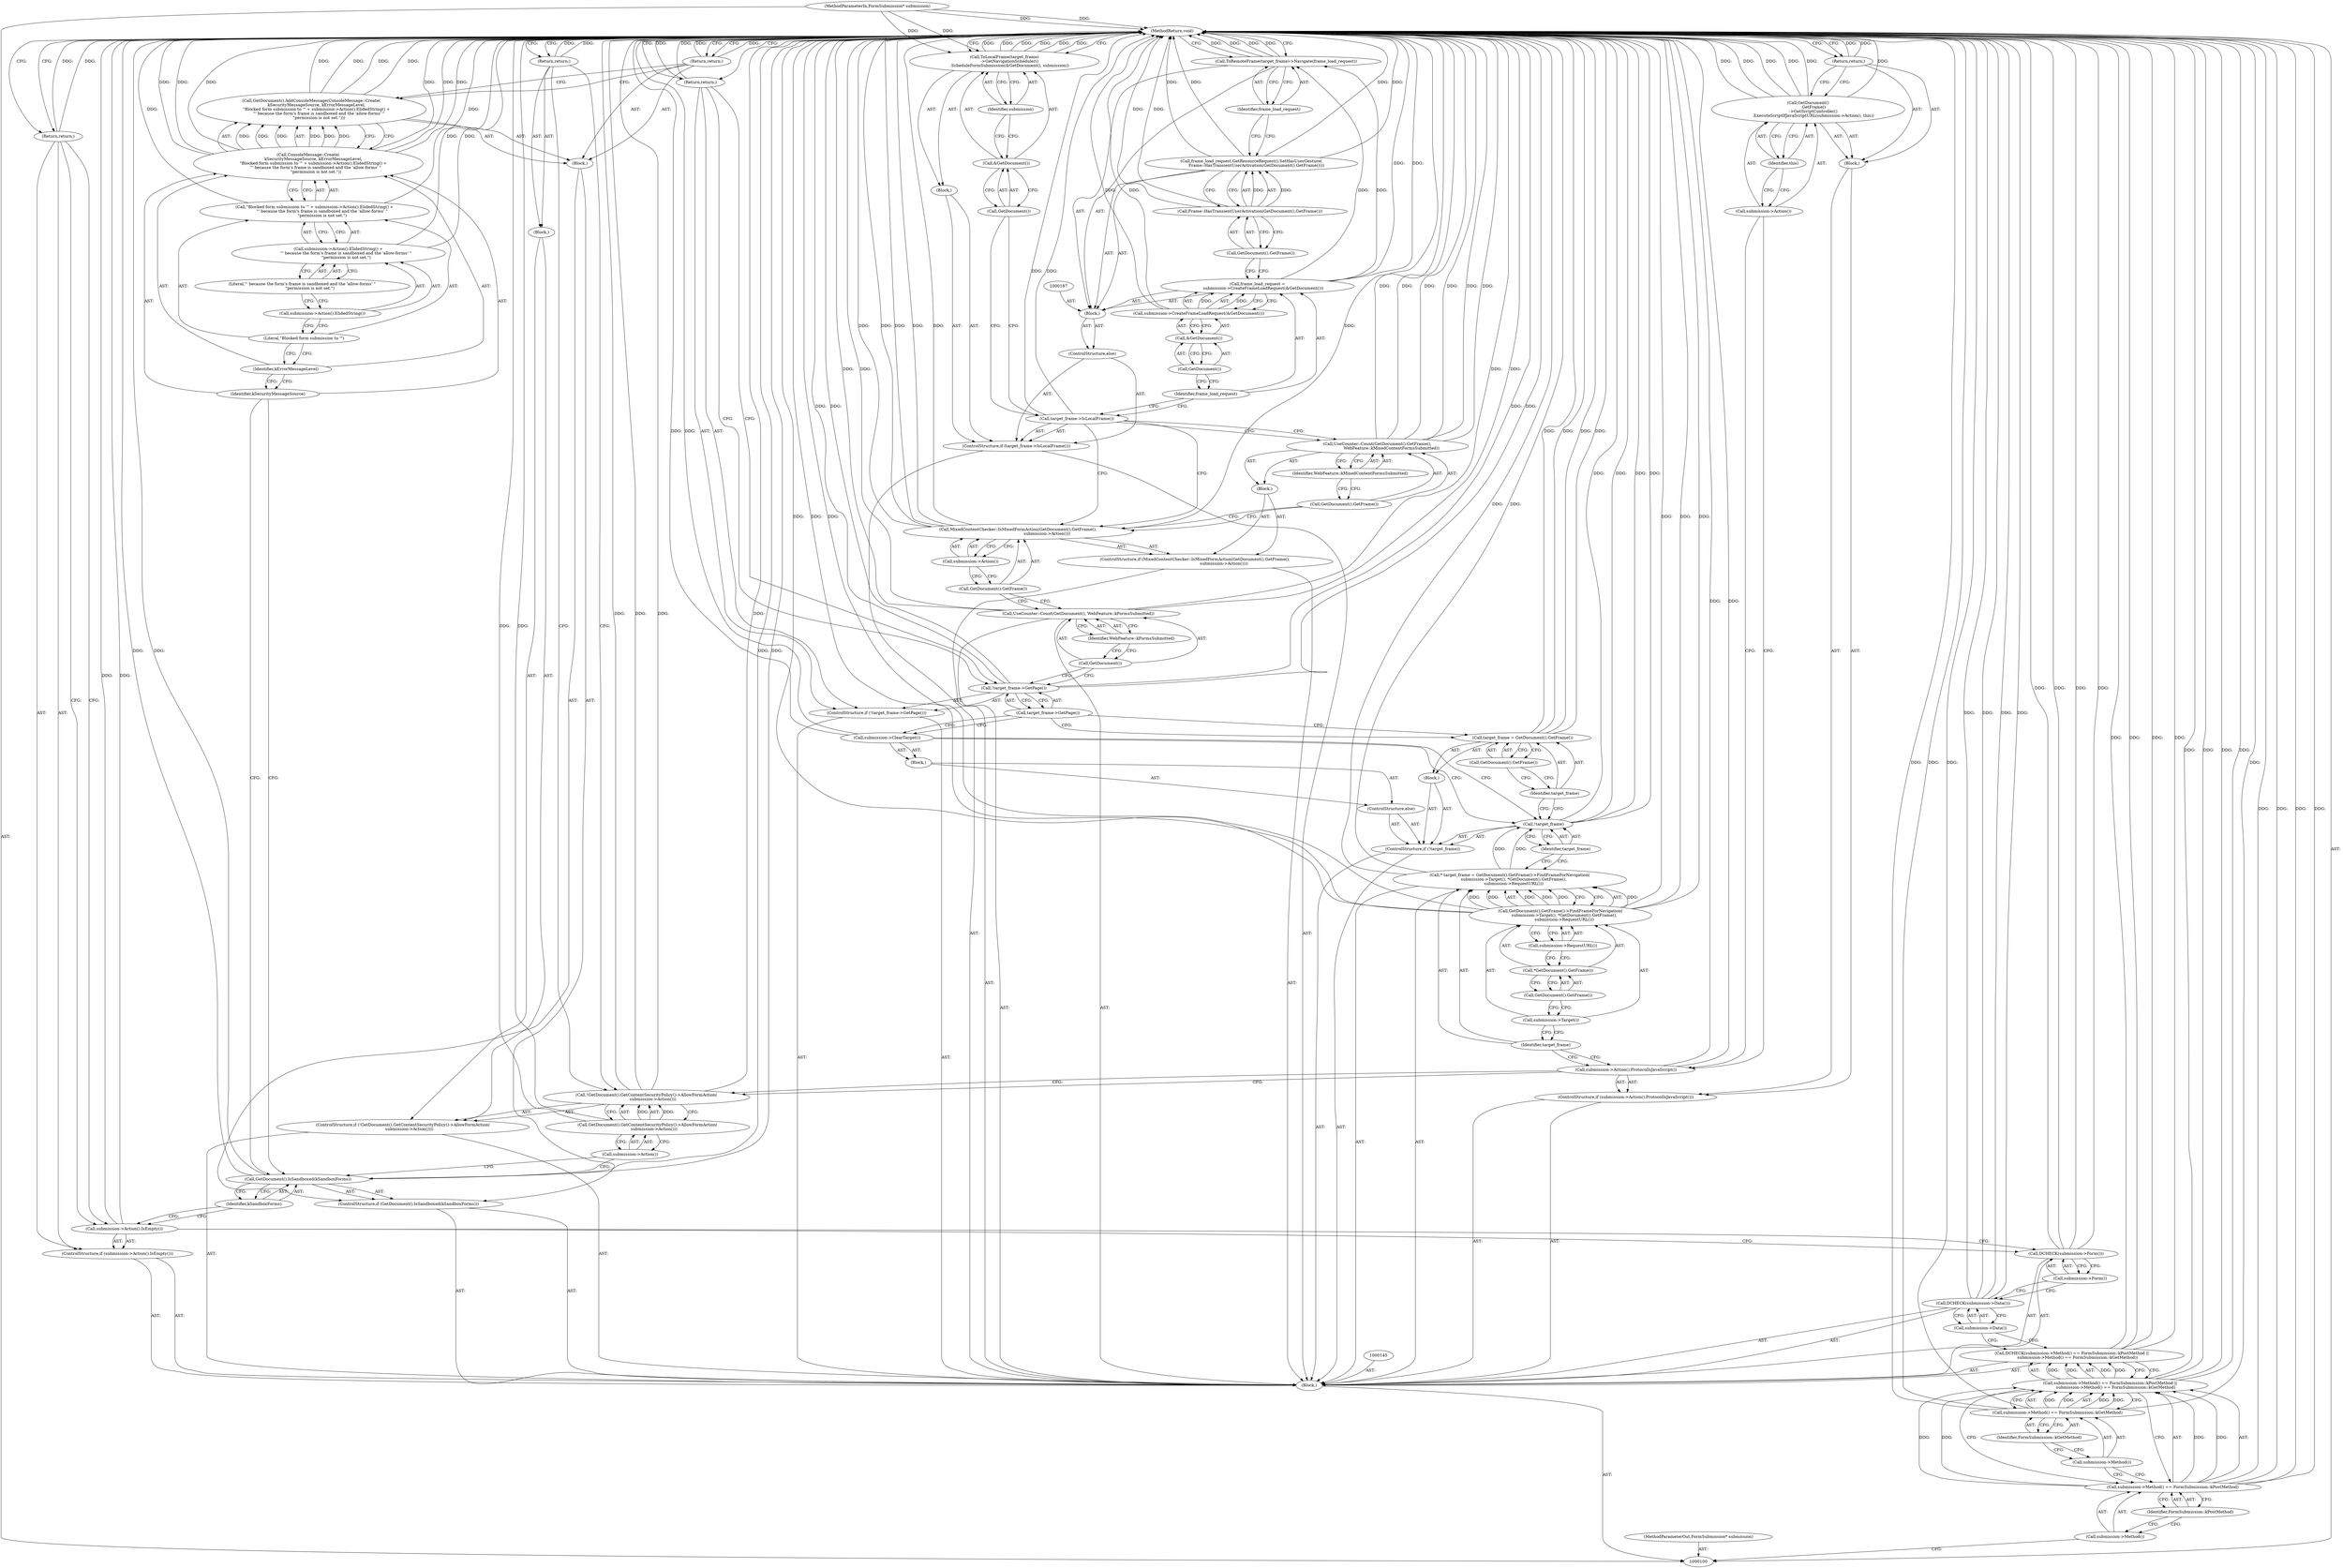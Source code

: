 digraph "0_Chrome_88fcb3a6899d77b64195423333ad81a00803f997_0" {
"1000198" [label="(MethodReturn,void)"];
"1000101" [label="(MethodParameterIn,FormSubmission* submission)"];
"1000344" [label="(MethodParameterOut,FormSubmission* submission)"];
"1000102" [label="(Block,)"];
"1000125" [label="(Identifier,kErrorMessageLevel)"];
"1000124" [label="(Identifier,kSecurityMessageSource)"];
"1000128" [label="(Call,submission->Action().ElidedString() +\n            \"' because the form's frame is sandboxed and the 'allow-forms' \"\n            \"permission is not set.\")"];
"1000129" [label="(Call,submission->Action().ElidedString())"];
"1000126" [label="(Call,\"Blocked form submission to '\" + submission->Action().ElidedString() +\n            \"' because the form's frame is sandboxed and the 'allow-forms' \"\n            \"permission is not set.\")"];
"1000127" [label="(Literal,\"Blocked form submission to '\")"];
"1000130" [label="(Literal,\"' because the form's frame is sandboxed and the 'allow-forms' \"\n            \"permission is not set.\")"];
"1000131" [label="(Return,return;)"];
"1000132" [label="(ControlStructure,if (!GetDocument().GetContentSecurityPolicy()->AllowFormAction(\n          submission->Action())))"];
"1000133" [label="(Call,!GetDocument().GetContentSecurityPolicy()->AllowFormAction(\n          submission->Action()))"];
"1000134" [label="(Call,GetDocument().GetContentSecurityPolicy()->AllowFormAction(\n          submission->Action()))"];
"1000135" [label="(Call,submission->Action())"];
"1000136" [label="(Block,)"];
"1000137" [label="(Return,return;)"];
"1000103" [label="(Call,DCHECK(submission->Method() == FormSubmission::kPostMethod ||\n         submission->Method() == FormSubmission::kGetMethod))"];
"1000107" [label="(Identifier,FormSubmission::kPostMethod)"];
"1000104" [label="(Call,submission->Method() == FormSubmission::kPostMethod ||\n         submission->Method() == FormSubmission::kGetMethod)"];
"1000105" [label="(Call,submission->Method() == FormSubmission::kPostMethod)"];
"1000106" [label="(Call,submission->Method())"];
"1000138" [label="(ControlStructure,if (submission->Action().ProtocolIsJavaScript()))"];
"1000140" [label="(Block,)"];
"1000139" [label="(Call,submission->Action().ProtocolIsJavaScript())"];
"1000141" [label="(Call,GetDocument()\n        .GetFrame()\n        ->GetScriptController()\n        .ExecuteScriptIfJavaScriptURL(submission->Action(), this))"];
"1000142" [label="(Call,submission->Action())"];
"1000143" [label="(Identifier,this)"];
"1000144" [label="(Return,return;)"];
"1000110" [label="(Identifier,FormSubmission::kGetMethod)"];
"1000108" [label="(Call,submission->Method() == FormSubmission::kGetMethod)"];
"1000109" [label="(Call,submission->Method())"];
"1000148" [label="(Call,GetDocument().GetFrame()->FindFrameForNavigation(\n      submission->Target(), *GetDocument().GetFrame(),\n      submission->RequestURL()))"];
"1000146" [label="(Call,* target_frame = GetDocument().GetFrame()->FindFrameForNavigation(\n      submission->Target(), *GetDocument().GetFrame(),\n      submission->RequestURL()))"];
"1000147" [label="(Identifier,target_frame)"];
"1000150" [label="(Call,*GetDocument().GetFrame())"];
"1000151" [label="(Call,GetDocument().GetFrame())"];
"1000149" [label="(Call,submission->Target())"];
"1000152" [label="(Call,submission->RequestURL())"];
"1000153" [label="(ControlStructure,if (!target_frame))"];
"1000156" [label="(Block,)"];
"1000154" [label="(Call,!target_frame)"];
"1000155" [label="(Identifier,target_frame)"];
"1000159" [label="(Call,GetDocument().GetFrame())"];
"1000157" [label="(Call,target_frame = GetDocument().GetFrame())"];
"1000158" [label="(Identifier,target_frame)"];
"1000160" [label="(ControlStructure,else)"];
"1000161" [label="(Block,)"];
"1000162" [label="(Call,submission->ClearTarget())"];
"1000163" [label="(ControlStructure,if (!target_frame->GetPage()))"];
"1000164" [label="(Call,!target_frame->GetPage())"];
"1000165" [label="(Call,target_frame->GetPage())"];
"1000166" [label="(Return,return;)"];
"1000111" [label="(Call,DCHECK(submission->Data()))"];
"1000112" [label="(Call,submission->Data())"];
"1000167" [label="(Call,UseCounter::Count(GetDocument(), WebFeature::kFormsSubmitted))"];
"1000168" [label="(Call,GetDocument())"];
"1000169" [label="(Identifier,WebFeature::kFormsSubmitted)"];
"1000170" [label="(ControlStructure,if (MixedContentChecker::IsMixedFormAction(GetDocument().GetFrame(),\n                                             submission->Action())))"];
"1000172" [label="(Call,GetDocument().GetFrame())"];
"1000171" [label="(Call,MixedContentChecker::IsMixedFormAction(GetDocument().GetFrame(),\n                                             submission->Action()))"];
"1000173" [label="(Call,submission->Action())"];
"1000174" [label="(Block,)"];
"1000176" [label="(Call,GetDocument().GetFrame())"];
"1000175" [label="(Call,UseCounter::Count(GetDocument().GetFrame(),\n                      WebFeature::kMixedContentFormsSubmitted))"];
"1000177" [label="(Identifier,WebFeature::kMixedContentFormsSubmitted)"];
"1000178" [label="(ControlStructure,if (target_frame->IsLocalFrame()))"];
"1000180" [label="(Block,)"];
"1000179" [label="(Call,target_frame->IsLocalFrame())"];
"1000181" [label="(Call,ToLocalFrame(target_frame)\n        ->GetNavigationScheduler()\n        .ScheduleFormSubmission(&GetDocument(), submission))"];
"1000113" [label="(Call,DCHECK(submission->Form()))"];
"1000114" [label="(Call,submission->Form())"];
"1000182" [label="(Call,&GetDocument())"];
"1000183" [label="(Call,GetDocument())"];
"1000184" [label="(Identifier,submission)"];
"1000185" [label="(ControlStructure,else)"];
"1000188" [label="(Call,frame_load_request =\n         submission->CreateFrameLoadRequest(&GetDocument()))"];
"1000189" [label="(Identifier,frame_load_request)"];
"1000186" [label="(Block,)"];
"1000191" [label="(Call,&GetDocument())"];
"1000192" [label="(Call,GetDocument())"];
"1000190" [label="(Call,submission->CreateFrameLoadRequest(&GetDocument()))"];
"1000193" [label="(Call,frame_load_request.GetResourceRequest().SetHasUserGesture(\n        Frame::HasTransientUserActivation(GetDocument().GetFrame())))"];
"1000195" [label="(Call,GetDocument().GetFrame())"];
"1000194" [label="(Call,Frame::HasTransientUserActivation(GetDocument().GetFrame()))"];
"1000197" [label="(Identifier,frame_load_request)"];
"1000196" [label="(Call,ToRemoteFrame(target_frame)->Navigate(frame_load_request))"];
"1000115" [label="(ControlStructure,if (submission->Action().IsEmpty()))"];
"1000116" [label="(Call,submission->Action().IsEmpty())"];
"1000117" [label="(Return,return;)"];
"1000118" [label="(ControlStructure,if (GetDocument().IsSandboxed(kSandboxForms)))"];
"1000120" [label="(Identifier,kSandboxForms)"];
"1000121" [label="(Block,)"];
"1000119" [label="(Call,GetDocument().IsSandboxed(kSandboxForms))"];
"1000123" [label="(Call,ConsoleMessage::Create(\n        kSecurityMessageSource, kErrorMessageLevel,\n        \"Blocked form submission to '\" + submission->Action().ElidedString() +\n            \"' because the form's frame is sandboxed and the 'allow-forms' \"\n            \"permission is not set.\"))"];
"1000122" [label="(Call,GetDocument().AddConsoleMessage(ConsoleMessage::Create(\n        kSecurityMessageSource, kErrorMessageLevel,\n        \"Blocked form submission to '\" + submission->Action().ElidedString() +\n            \"' because the form's frame is sandboxed and the 'allow-forms' \"\n            \"permission is not set.\")))"];
"1000198" -> "1000100"  [label="AST: "];
"1000198" -> "1000117"  [label="CFG: "];
"1000198" -> "1000131"  [label="CFG: "];
"1000198" -> "1000137"  [label="CFG: "];
"1000198" -> "1000144"  [label="CFG: "];
"1000198" -> "1000166"  [label="CFG: "];
"1000198" -> "1000181"  [label="CFG: "];
"1000198" -> "1000196"  [label="CFG: "];
"1000144" -> "1000198"  [label="DDG: "];
"1000104" -> "1000198"  [label="DDG: "];
"1000104" -> "1000198"  [label="DDG: "];
"1000113" -> "1000198"  [label="DDG: "];
"1000113" -> "1000198"  [label="DDG: "];
"1000181" -> "1000198"  [label="DDG: "];
"1000181" -> "1000198"  [label="DDG: "];
"1000181" -> "1000198"  [label="DDG: "];
"1000190" -> "1000198"  [label="DDG: "];
"1000154" -> "1000198"  [label="DDG: "];
"1000154" -> "1000198"  [label="DDG: "];
"1000196" -> "1000198"  [label="DDG: "];
"1000196" -> "1000198"  [label="DDG: "];
"1000126" -> "1000198"  [label="DDG: "];
"1000119" -> "1000198"  [label="DDG: "];
"1000119" -> "1000198"  [label="DDG: "];
"1000157" -> "1000198"  [label="DDG: "];
"1000157" -> "1000198"  [label="DDG: "];
"1000164" -> "1000198"  [label="DDG: "];
"1000164" -> "1000198"  [label="DDG: "];
"1000123" -> "1000198"  [label="DDG: "];
"1000123" -> "1000198"  [label="DDG: "];
"1000123" -> "1000198"  [label="DDG: "];
"1000171" -> "1000198"  [label="DDG: "];
"1000171" -> "1000198"  [label="DDG: "];
"1000171" -> "1000198"  [label="DDG: "];
"1000141" -> "1000198"  [label="DDG: "];
"1000141" -> "1000198"  [label="DDG: "];
"1000141" -> "1000198"  [label="DDG: "];
"1000193" -> "1000198"  [label="DDG: "];
"1000193" -> "1000198"  [label="DDG: "];
"1000105" -> "1000198"  [label="DDG: "];
"1000105" -> "1000198"  [label="DDG: "];
"1000167" -> "1000198"  [label="DDG: "];
"1000167" -> "1000198"  [label="DDG: "];
"1000188" -> "1000198"  [label="DDG: "];
"1000179" -> "1000198"  [label="DDG: "];
"1000103" -> "1000198"  [label="DDG: "];
"1000103" -> "1000198"  [label="DDG: "];
"1000122" -> "1000198"  [label="DDG: "];
"1000122" -> "1000198"  [label="DDG: "];
"1000139" -> "1000198"  [label="DDG: "];
"1000194" -> "1000198"  [label="DDG: "];
"1000148" -> "1000198"  [label="DDG: "];
"1000148" -> "1000198"  [label="DDG: "];
"1000148" -> "1000198"  [label="DDG: "];
"1000128" -> "1000198"  [label="DDG: "];
"1000133" -> "1000198"  [label="DDG: "];
"1000133" -> "1000198"  [label="DDG: "];
"1000146" -> "1000198"  [label="DDG: "];
"1000175" -> "1000198"  [label="DDG: "];
"1000175" -> "1000198"  [label="DDG: "];
"1000175" -> "1000198"  [label="DDG: "];
"1000111" -> "1000198"  [label="DDG: "];
"1000111" -> "1000198"  [label="DDG: "];
"1000134" -> "1000198"  [label="DDG: "];
"1000101" -> "1000198"  [label="DDG: "];
"1000108" -> "1000198"  [label="DDG: "];
"1000108" -> "1000198"  [label="DDG: "];
"1000162" -> "1000198"  [label="DDG: "];
"1000116" -> "1000198"  [label="DDG: "];
"1000137" -> "1000198"  [label="DDG: "];
"1000131" -> "1000198"  [label="DDG: "];
"1000166" -> "1000198"  [label="DDG: "];
"1000117" -> "1000198"  [label="DDG: "];
"1000101" -> "1000100"  [label="AST: "];
"1000101" -> "1000198"  [label="DDG: "];
"1000101" -> "1000181"  [label="DDG: "];
"1000344" -> "1000100"  [label="AST: "];
"1000102" -> "1000100"  [label="AST: "];
"1000103" -> "1000102"  [label="AST: "];
"1000111" -> "1000102"  [label="AST: "];
"1000113" -> "1000102"  [label="AST: "];
"1000115" -> "1000102"  [label="AST: "];
"1000118" -> "1000102"  [label="AST: "];
"1000132" -> "1000102"  [label="AST: "];
"1000138" -> "1000102"  [label="AST: "];
"1000145" -> "1000102"  [label="AST: "];
"1000146" -> "1000102"  [label="AST: "];
"1000153" -> "1000102"  [label="AST: "];
"1000163" -> "1000102"  [label="AST: "];
"1000167" -> "1000102"  [label="AST: "];
"1000170" -> "1000102"  [label="AST: "];
"1000178" -> "1000102"  [label="AST: "];
"1000125" -> "1000123"  [label="AST: "];
"1000125" -> "1000124"  [label="CFG: "];
"1000127" -> "1000125"  [label="CFG: "];
"1000124" -> "1000123"  [label="AST: "];
"1000124" -> "1000119"  [label="CFG: "];
"1000125" -> "1000124"  [label="CFG: "];
"1000128" -> "1000126"  [label="AST: "];
"1000128" -> "1000130"  [label="CFG: "];
"1000129" -> "1000128"  [label="AST: "];
"1000130" -> "1000128"  [label="AST: "];
"1000126" -> "1000128"  [label="CFG: "];
"1000128" -> "1000198"  [label="DDG: "];
"1000129" -> "1000128"  [label="AST: "];
"1000129" -> "1000127"  [label="CFG: "];
"1000130" -> "1000129"  [label="CFG: "];
"1000126" -> "1000123"  [label="AST: "];
"1000126" -> "1000128"  [label="CFG: "];
"1000127" -> "1000126"  [label="AST: "];
"1000128" -> "1000126"  [label="AST: "];
"1000123" -> "1000126"  [label="CFG: "];
"1000126" -> "1000198"  [label="DDG: "];
"1000127" -> "1000126"  [label="AST: "];
"1000127" -> "1000125"  [label="CFG: "];
"1000129" -> "1000127"  [label="CFG: "];
"1000130" -> "1000128"  [label="AST: "];
"1000130" -> "1000129"  [label="CFG: "];
"1000128" -> "1000130"  [label="CFG: "];
"1000131" -> "1000121"  [label="AST: "];
"1000131" -> "1000122"  [label="CFG: "];
"1000198" -> "1000131"  [label="CFG: "];
"1000131" -> "1000198"  [label="DDG: "];
"1000132" -> "1000102"  [label="AST: "];
"1000133" -> "1000132"  [label="AST: "];
"1000136" -> "1000132"  [label="AST: "];
"1000133" -> "1000132"  [label="AST: "];
"1000133" -> "1000134"  [label="CFG: "];
"1000134" -> "1000133"  [label="AST: "];
"1000137" -> "1000133"  [label="CFG: "];
"1000139" -> "1000133"  [label="CFG: "];
"1000133" -> "1000198"  [label="DDG: "];
"1000133" -> "1000198"  [label="DDG: "];
"1000134" -> "1000133"  [label="DDG: "];
"1000134" -> "1000133"  [label="AST: "];
"1000134" -> "1000135"  [label="CFG: "];
"1000135" -> "1000134"  [label="AST: "];
"1000133" -> "1000134"  [label="CFG: "];
"1000134" -> "1000198"  [label="DDG: "];
"1000134" -> "1000133"  [label="DDG: "];
"1000135" -> "1000134"  [label="AST: "];
"1000135" -> "1000119"  [label="CFG: "];
"1000134" -> "1000135"  [label="CFG: "];
"1000136" -> "1000132"  [label="AST: "];
"1000137" -> "1000136"  [label="AST: "];
"1000137" -> "1000136"  [label="AST: "];
"1000137" -> "1000133"  [label="CFG: "];
"1000198" -> "1000137"  [label="CFG: "];
"1000137" -> "1000198"  [label="DDG: "];
"1000103" -> "1000102"  [label="AST: "];
"1000103" -> "1000104"  [label="CFG: "];
"1000104" -> "1000103"  [label="AST: "];
"1000112" -> "1000103"  [label="CFG: "];
"1000103" -> "1000198"  [label="DDG: "];
"1000103" -> "1000198"  [label="DDG: "];
"1000104" -> "1000103"  [label="DDG: "];
"1000104" -> "1000103"  [label="DDG: "];
"1000107" -> "1000105"  [label="AST: "];
"1000107" -> "1000106"  [label="CFG: "];
"1000105" -> "1000107"  [label="CFG: "];
"1000104" -> "1000103"  [label="AST: "];
"1000104" -> "1000105"  [label="CFG: "];
"1000104" -> "1000108"  [label="CFG: "];
"1000105" -> "1000104"  [label="AST: "];
"1000108" -> "1000104"  [label="AST: "];
"1000103" -> "1000104"  [label="CFG: "];
"1000104" -> "1000198"  [label="DDG: "];
"1000104" -> "1000198"  [label="DDG: "];
"1000104" -> "1000103"  [label="DDG: "];
"1000104" -> "1000103"  [label="DDG: "];
"1000105" -> "1000104"  [label="DDG: "];
"1000105" -> "1000104"  [label="DDG: "];
"1000108" -> "1000104"  [label="DDG: "];
"1000108" -> "1000104"  [label="DDG: "];
"1000105" -> "1000104"  [label="AST: "];
"1000105" -> "1000107"  [label="CFG: "];
"1000106" -> "1000105"  [label="AST: "];
"1000107" -> "1000105"  [label="AST: "];
"1000109" -> "1000105"  [label="CFG: "];
"1000104" -> "1000105"  [label="CFG: "];
"1000105" -> "1000198"  [label="DDG: "];
"1000105" -> "1000198"  [label="DDG: "];
"1000105" -> "1000104"  [label="DDG: "];
"1000105" -> "1000104"  [label="DDG: "];
"1000106" -> "1000105"  [label="AST: "];
"1000106" -> "1000100"  [label="CFG: "];
"1000107" -> "1000106"  [label="CFG: "];
"1000138" -> "1000102"  [label="AST: "];
"1000139" -> "1000138"  [label="AST: "];
"1000140" -> "1000138"  [label="AST: "];
"1000140" -> "1000138"  [label="AST: "];
"1000141" -> "1000140"  [label="AST: "];
"1000144" -> "1000140"  [label="AST: "];
"1000139" -> "1000138"  [label="AST: "];
"1000139" -> "1000133"  [label="CFG: "];
"1000142" -> "1000139"  [label="CFG: "];
"1000147" -> "1000139"  [label="CFG: "];
"1000139" -> "1000198"  [label="DDG: "];
"1000141" -> "1000140"  [label="AST: "];
"1000141" -> "1000143"  [label="CFG: "];
"1000142" -> "1000141"  [label="AST: "];
"1000143" -> "1000141"  [label="AST: "];
"1000144" -> "1000141"  [label="CFG: "];
"1000141" -> "1000198"  [label="DDG: "];
"1000141" -> "1000198"  [label="DDG: "];
"1000141" -> "1000198"  [label="DDG: "];
"1000142" -> "1000141"  [label="AST: "];
"1000142" -> "1000139"  [label="CFG: "];
"1000143" -> "1000142"  [label="CFG: "];
"1000143" -> "1000141"  [label="AST: "];
"1000143" -> "1000142"  [label="CFG: "];
"1000141" -> "1000143"  [label="CFG: "];
"1000144" -> "1000140"  [label="AST: "];
"1000144" -> "1000141"  [label="CFG: "];
"1000198" -> "1000144"  [label="CFG: "];
"1000144" -> "1000198"  [label="DDG: "];
"1000110" -> "1000108"  [label="AST: "];
"1000110" -> "1000109"  [label="CFG: "];
"1000108" -> "1000110"  [label="CFG: "];
"1000108" -> "1000104"  [label="AST: "];
"1000108" -> "1000110"  [label="CFG: "];
"1000109" -> "1000108"  [label="AST: "];
"1000110" -> "1000108"  [label="AST: "];
"1000104" -> "1000108"  [label="CFG: "];
"1000108" -> "1000198"  [label="DDG: "];
"1000108" -> "1000198"  [label="DDG: "];
"1000108" -> "1000104"  [label="DDG: "];
"1000108" -> "1000104"  [label="DDG: "];
"1000109" -> "1000108"  [label="AST: "];
"1000109" -> "1000105"  [label="CFG: "];
"1000110" -> "1000109"  [label="CFG: "];
"1000148" -> "1000146"  [label="AST: "];
"1000148" -> "1000152"  [label="CFG: "];
"1000149" -> "1000148"  [label="AST: "];
"1000150" -> "1000148"  [label="AST: "];
"1000152" -> "1000148"  [label="AST: "];
"1000146" -> "1000148"  [label="CFG: "];
"1000148" -> "1000198"  [label="DDG: "];
"1000148" -> "1000198"  [label="DDG: "];
"1000148" -> "1000198"  [label="DDG: "];
"1000148" -> "1000146"  [label="DDG: "];
"1000148" -> "1000146"  [label="DDG: "];
"1000148" -> "1000146"  [label="DDG: "];
"1000146" -> "1000102"  [label="AST: "];
"1000146" -> "1000148"  [label="CFG: "];
"1000147" -> "1000146"  [label="AST: "];
"1000148" -> "1000146"  [label="AST: "];
"1000155" -> "1000146"  [label="CFG: "];
"1000146" -> "1000198"  [label="DDG: "];
"1000148" -> "1000146"  [label="DDG: "];
"1000148" -> "1000146"  [label="DDG: "];
"1000148" -> "1000146"  [label="DDG: "];
"1000146" -> "1000154"  [label="DDG: "];
"1000147" -> "1000146"  [label="AST: "];
"1000147" -> "1000139"  [label="CFG: "];
"1000149" -> "1000147"  [label="CFG: "];
"1000150" -> "1000148"  [label="AST: "];
"1000150" -> "1000151"  [label="CFG: "];
"1000151" -> "1000150"  [label="AST: "];
"1000152" -> "1000150"  [label="CFG: "];
"1000151" -> "1000150"  [label="AST: "];
"1000151" -> "1000149"  [label="CFG: "];
"1000150" -> "1000151"  [label="CFG: "];
"1000149" -> "1000148"  [label="AST: "];
"1000149" -> "1000147"  [label="CFG: "];
"1000151" -> "1000149"  [label="CFG: "];
"1000152" -> "1000148"  [label="AST: "];
"1000152" -> "1000150"  [label="CFG: "];
"1000148" -> "1000152"  [label="CFG: "];
"1000153" -> "1000102"  [label="AST: "];
"1000154" -> "1000153"  [label="AST: "];
"1000156" -> "1000153"  [label="AST: "];
"1000160" -> "1000153"  [label="AST: "];
"1000156" -> "1000153"  [label="AST: "];
"1000157" -> "1000156"  [label="AST: "];
"1000154" -> "1000153"  [label="AST: "];
"1000154" -> "1000155"  [label="CFG: "];
"1000155" -> "1000154"  [label="AST: "];
"1000158" -> "1000154"  [label="CFG: "];
"1000162" -> "1000154"  [label="CFG: "];
"1000154" -> "1000198"  [label="DDG: "];
"1000154" -> "1000198"  [label="DDG: "];
"1000146" -> "1000154"  [label="DDG: "];
"1000155" -> "1000154"  [label="AST: "];
"1000155" -> "1000146"  [label="CFG: "];
"1000154" -> "1000155"  [label="CFG: "];
"1000159" -> "1000157"  [label="AST: "];
"1000159" -> "1000158"  [label="CFG: "];
"1000157" -> "1000159"  [label="CFG: "];
"1000157" -> "1000156"  [label="AST: "];
"1000157" -> "1000159"  [label="CFG: "];
"1000158" -> "1000157"  [label="AST: "];
"1000159" -> "1000157"  [label="AST: "];
"1000165" -> "1000157"  [label="CFG: "];
"1000157" -> "1000198"  [label="DDG: "];
"1000157" -> "1000198"  [label="DDG: "];
"1000158" -> "1000157"  [label="AST: "];
"1000158" -> "1000154"  [label="CFG: "];
"1000159" -> "1000158"  [label="CFG: "];
"1000160" -> "1000153"  [label="AST: "];
"1000161" -> "1000160"  [label="AST: "];
"1000161" -> "1000160"  [label="AST: "];
"1000162" -> "1000161"  [label="AST: "];
"1000162" -> "1000161"  [label="AST: "];
"1000162" -> "1000154"  [label="CFG: "];
"1000165" -> "1000162"  [label="CFG: "];
"1000162" -> "1000198"  [label="DDG: "];
"1000163" -> "1000102"  [label="AST: "];
"1000164" -> "1000163"  [label="AST: "];
"1000166" -> "1000163"  [label="AST: "];
"1000164" -> "1000163"  [label="AST: "];
"1000164" -> "1000165"  [label="CFG: "];
"1000165" -> "1000164"  [label="AST: "];
"1000166" -> "1000164"  [label="CFG: "];
"1000168" -> "1000164"  [label="CFG: "];
"1000164" -> "1000198"  [label="DDG: "];
"1000164" -> "1000198"  [label="DDG: "];
"1000165" -> "1000164"  [label="AST: "];
"1000165" -> "1000157"  [label="CFG: "];
"1000165" -> "1000162"  [label="CFG: "];
"1000164" -> "1000165"  [label="CFG: "];
"1000166" -> "1000163"  [label="AST: "];
"1000166" -> "1000164"  [label="CFG: "];
"1000198" -> "1000166"  [label="CFG: "];
"1000166" -> "1000198"  [label="DDG: "];
"1000111" -> "1000102"  [label="AST: "];
"1000111" -> "1000112"  [label="CFG: "];
"1000112" -> "1000111"  [label="AST: "];
"1000114" -> "1000111"  [label="CFG: "];
"1000111" -> "1000198"  [label="DDG: "];
"1000111" -> "1000198"  [label="DDG: "];
"1000112" -> "1000111"  [label="AST: "];
"1000112" -> "1000103"  [label="CFG: "];
"1000111" -> "1000112"  [label="CFG: "];
"1000167" -> "1000102"  [label="AST: "];
"1000167" -> "1000169"  [label="CFG: "];
"1000168" -> "1000167"  [label="AST: "];
"1000169" -> "1000167"  [label="AST: "];
"1000172" -> "1000167"  [label="CFG: "];
"1000167" -> "1000198"  [label="DDG: "];
"1000167" -> "1000198"  [label="DDG: "];
"1000168" -> "1000167"  [label="AST: "];
"1000168" -> "1000164"  [label="CFG: "];
"1000169" -> "1000168"  [label="CFG: "];
"1000169" -> "1000167"  [label="AST: "];
"1000169" -> "1000168"  [label="CFG: "];
"1000167" -> "1000169"  [label="CFG: "];
"1000170" -> "1000102"  [label="AST: "];
"1000171" -> "1000170"  [label="AST: "];
"1000174" -> "1000170"  [label="AST: "];
"1000172" -> "1000171"  [label="AST: "];
"1000172" -> "1000167"  [label="CFG: "];
"1000173" -> "1000172"  [label="CFG: "];
"1000171" -> "1000170"  [label="AST: "];
"1000171" -> "1000173"  [label="CFG: "];
"1000172" -> "1000171"  [label="AST: "];
"1000173" -> "1000171"  [label="AST: "];
"1000176" -> "1000171"  [label="CFG: "];
"1000179" -> "1000171"  [label="CFG: "];
"1000171" -> "1000198"  [label="DDG: "];
"1000171" -> "1000198"  [label="DDG: "];
"1000171" -> "1000198"  [label="DDG: "];
"1000173" -> "1000171"  [label="AST: "];
"1000173" -> "1000172"  [label="CFG: "];
"1000171" -> "1000173"  [label="CFG: "];
"1000174" -> "1000170"  [label="AST: "];
"1000175" -> "1000174"  [label="AST: "];
"1000176" -> "1000175"  [label="AST: "];
"1000176" -> "1000171"  [label="CFG: "];
"1000177" -> "1000176"  [label="CFG: "];
"1000175" -> "1000174"  [label="AST: "];
"1000175" -> "1000177"  [label="CFG: "];
"1000176" -> "1000175"  [label="AST: "];
"1000177" -> "1000175"  [label="AST: "];
"1000179" -> "1000175"  [label="CFG: "];
"1000175" -> "1000198"  [label="DDG: "];
"1000175" -> "1000198"  [label="DDG: "];
"1000175" -> "1000198"  [label="DDG: "];
"1000177" -> "1000175"  [label="AST: "];
"1000177" -> "1000176"  [label="CFG: "];
"1000175" -> "1000177"  [label="CFG: "];
"1000178" -> "1000102"  [label="AST: "];
"1000179" -> "1000178"  [label="AST: "];
"1000180" -> "1000178"  [label="AST: "];
"1000185" -> "1000178"  [label="AST: "];
"1000180" -> "1000178"  [label="AST: "];
"1000181" -> "1000180"  [label="AST: "];
"1000179" -> "1000178"  [label="AST: "];
"1000179" -> "1000175"  [label="CFG: "];
"1000179" -> "1000171"  [label="CFG: "];
"1000183" -> "1000179"  [label="CFG: "];
"1000189" -> "1000179"  [label="CFG: "];
"1000179" -> "1000198"  [label="DDG: "];
"1000181" -> "1000180"  [label="AST: "];
"1000181" -> "1000184"  [label="CFG: "];
"1000182" -> "1000181"  [label="AST: "];
"1000184" -> "1000181"  [label="AST: "];
"1000198" -> "1000181"  [label="CFG: "];
"1000181" -> "1000198"  [label="DDG: "];
"1000181" -> "1000198"  [label="DDG: "];
"1000181" -> "1000198"  [label="DDG: "];
"1000101" -> "1000181"  [label="DDG: "];
"1000113" -> "1000102"  [label="AST: "];
"1000113" -> "1000114"  [label="CFG: "];
"1000114" -> "1000113"  [label="AST: "];
"1000116" -> "1000113"  [label="CFG: "];
"1000113" -> "1000198"  [label="DDG: "];
"1000113" -> "1000198"  [label="DDG: "];
"1000114" -> "1000113"  [label="AST: "];
"1000114" -> "1000111"  [label="CFG: "];
"1000113" -> "1000114"  [label="CFG: "];
"1000182" -> "1000181"  [label="AST: "];
"1000182" -> "1000183"  [label="CFG: "];
"1000183" -> "1000182"  [label="AST: "];
"1000184" -> "1000182"  [label="CFG: "];
"1000183" -> "1000182"  [label="AST: "];
"1000183" -> "1000179"  [label="CFG: "];
"1000182" -> "1000183"  [label="CFG: "];
"1000184" -> "1000181"  [label="AST: "];
"1000184" -> "1000182"  [label="CFG: "];
"1000181" -> "1000184"  [label="CFG: "];
"1000185" -> "1000178"  [label="AST: "];
"1000186" -> "1000185"  [label="AST: "];
"1000188" -> "1000186"  [label="AST: "];
"1000188" -> "1000190"  [label="CFG: "];
"1000189" -> "1000188"  [label="AST: "];
"1000190" -> "1000188"  [label="AST: "];
"1000195" -> "1000188"  [label="CFG: "];
"1000188" -> "1000198"  [label="DDG: "];
"1000190" -> "1000188"  [label="DDG: "];
"1000188" -> "1000196"  [label="DDG: "];
"1000189" -> "1000188"  [label="AST: "];
"1000189" -> "1000179"  [label="CFG: "];
"1000192" -> "1000189"  [label="CFG: "];
"1000186" -> "1000185"  [label="AST: "];
"1000187" -> "1000186"  [label="AST: "];
"1000188" -> "1000186"  [label="AST: "];
"1000193" -> "1000186"  [label="AST: "];
"1000196" -> "1000186"  [label="AST: "];
"1000191" -> "1000190"  [label="AST: "];
"1000191" -> "1000192"  [label="CFG: "];
"1000192" -> "1000191"  [label="AST: "];
"1000190" -> "1000191"  [label="CFG: "];
"1000192" -> "1000191"  [label="AST: "];
"1000192" -> "1000189"  [label="CFG: "];
"1000191" -> "1000192"  [label="CFG: "];
"1000190" -> "1000188"  [label="AST: "];
"1000190" -> "1000191"  [label="CFG: "];
"1000191" -> "1000190"  [label="AST: "];
"1000188" -> "1000190"  [label="CFG: "];
"1000190" -> "1000198"  [label="DDG: "];
"1000190" -> "1000188"  [label="DDG: "];
"1000193" -> "1000186"  [label="AST: "];
"1000193" -> "1000194"  [label="CFG: "];
"1000194" -> "1000193"  [label="AST: "];
"1000197" -> "1000193"  [label="CFG: "];
"1000193" -> "1000198"  [label="DDG: "];
"1000193" -> "1000198"  [label="DDG: "];
"1000194" -> "1000193"  [label="DDG: "];
"1000195" -> "1000194"  [label="AST: "];
"1000195" -> "1000188"  [label="CFG: "];
"1000194" -> "1000195"  [label="CFG: "];
"1000194" -> "1000193"  [label="AST: "];
"1000194" -> "1000195"  [label="CFG: "];
"1000195" -> "1000194"  [label="AST: "];
"1000193" -> "1000194"  [label="CFG: "];
"1000194" -> "1000198"  [label="DDG: "];
"1000194" -> "1000193"  [label="DDG: "];
"1000197" -> "1000196"  [label="AST: "];
"1000197" -> "1000193"  [label="CFG: "];
"1000196" -> "1000197"  [label="CFG: "];
"1000196" -> "1000186"  [label="AST: "];
"1000196" -> "1000197"  [label="CFG: "];
"1000197" -> "1000196"  [label="AST: "];
"1000198" -> "1000196"  [label="CFG: "];
"1000196" -> "1000198"  [label="DDG: "];
"1000196" -> "1000198"  [label="DDG: "];
"1000188" -> "1000196"  [label="DDG: "];
"1000115" -> "1000102"  [label="AST: "];
"1000116" -> "1000115"  [label="AST: "];
"1000117" -> "1000115"  [label="AST: "];
"1000116" -> "1000115"  [label="AST: "];
"1000116" -> "1000113"  [label="CFG: "];
"1000117" -> "1000116"  [label="CFG: "];
"1000120" -> "1000116"  [label="CFG: "];
"1000116" -> "1000198"  [label="DDG: "];
"1000117" -> "1000115"  [label="AST: "];
"1000117" -> "1000116"  [label="CFG: "];
"1000198" -> "1000117"  [label="CFG: "];
"1000117" -> "1000198"  [label="DDG: "];
"1000118" -> "1000102"  [label="AST: "];
"1000119" -> "1000118"  [label="AST: "];
"1000121" -> "1000118"  [label="AST: "];
"1000120" -> "1000119"  [label="AST: "];
"1000120" -> "1000116"  [label="CFG: "];
"1000119" -> "1000120"  [label="CFG: "];
"1000121" -> "1000118"  [label="AST: "];
"1000122" -> "1000121"  [label="AST: "];
"1000131" -> "1000121"  [label="AST: "];
"1000119" -> "1000118"  [label="AST: "];
"1000119" -> "1000120"  [label="CFG: "];
"1000120" -> "1000119"  [label="AST: "];
"1000124" -> "1000119"  [label="CFG: "];
"1000135" -> "1000119"  [label="CFG: "];
"1000119" -> "1000198"  [label="DDG: "];
"1000119" -> "1000198"  [label="DDG: "];
"1000123" -> "1000122"  [label="AST: "];
"1000123" -> "1000126"  [label="CFG: "];
"1000124" -> "1000123"  [label="AST: "];
"1000125" -> "1000123"  [label="AST: "];
"1000126" -> "1000123"  [label="AST: "];
"1000122" -> "1000123"  [label="CFG: "];
"1000123" -> "1000198"  [label="DDG: "];
"1000123" -> "1000198"  [label="DDG: "];
"1000123" -> "1000198"  [label="DDG: "];
"1000123" -> "1000122"  [label="DDG: "];
"1000123" -> "1000122"  [label="DDG: "];
"1000123" -> "1000122"  [label="DDG: "];
"1000122" -> "1000121"  [label="AST: "];
"1000122" -> "1000123"  [label="CFG: "];
"1000123" -> "1000122"  [label="AST: "];
"1000131" -> "1000122"  [label="CFG: "];
"1000122" -> "1000198"  [label="DDG: "];
"1000122" -> "1000198"  [label="DDG: "];
"1000123" -> "1000122"  [label="DDG: "];
"1000123" -> "1000122"  [label="DDG: "];
"1000123" -> "1000122"  [label="DDG: "];
}
